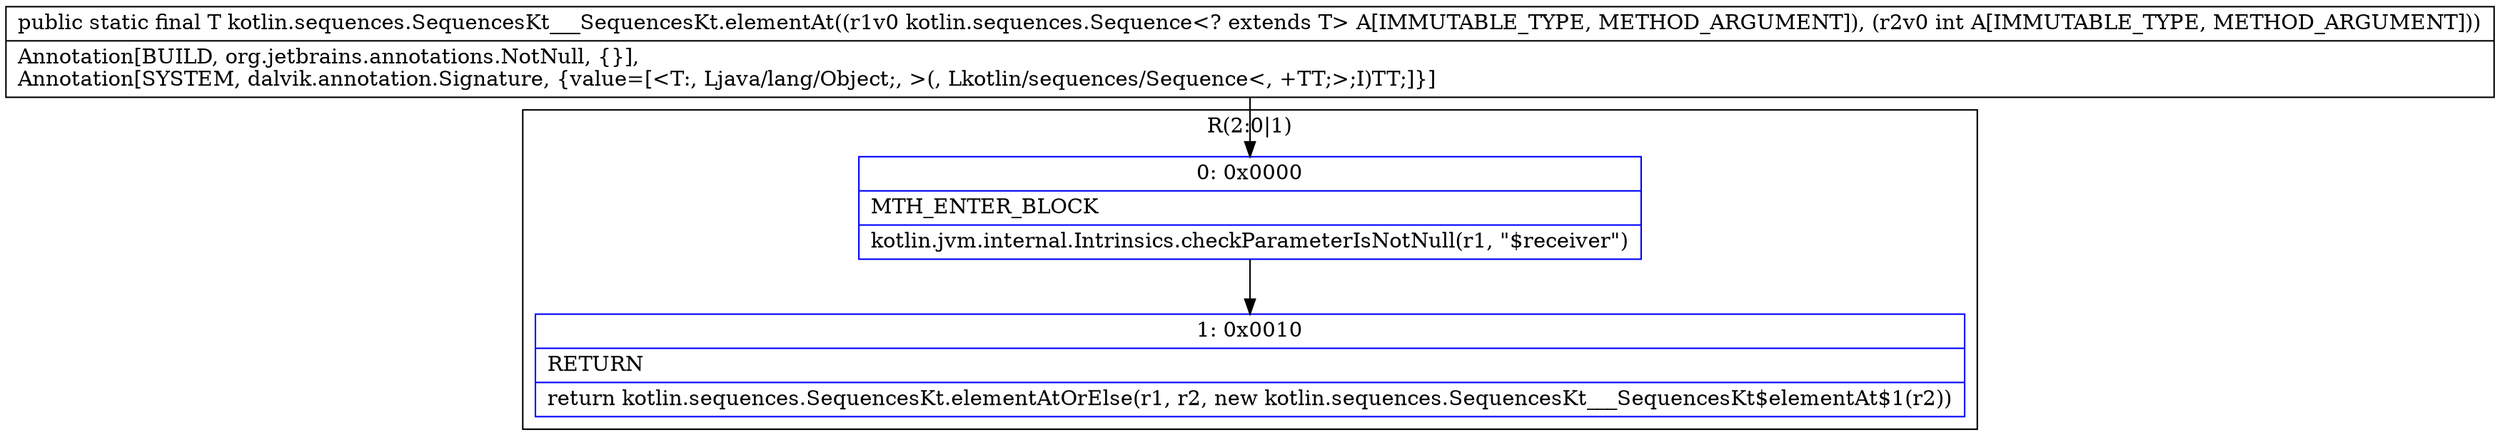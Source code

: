 digraph "CFG forkotlin.sequences.SequencesKt___SequencesKt.elementAt(Lkotlin\/sequences\/Sequence;I)Ljava\/lang\/Object;" {
subgraph cluster_Region_12598971 {
label = "R(2:0|1)";
node [shape=record,color=blue];
Node_0 [shape=record,label="{0\:\ 0x0000|MTH_ENTER_BLOCK\l|kotlin.jvm.internal.Intrinsics.checkParameterIsNotNull(r1, \"$receiver\")\l}"];
Node_1 [shape=record,label="{1\:\ 0x0010|RETURN\l|return kotlin.sequences.SequencesKt.elementAtOrElse(r1, r2, new kotlin.sequences.SequencesKt___SequencesKt$elementAt$1(r2))\l}"];
}
MethodNode[shape=record,label="{public static final T kotlin.sequences.SequencesKt___SequencesKt.elementAt((r1v0 kotlin.sequences.Sequence\<? extends T\> A[IMMUTABLE_TYPE, METHOD_ARGUMENT]), (r2v0 int A[IMMUTABLE_TYPE, METHOD_ARGUMENT]))  | Annotation[BUILD, org.jetbrains.annotations.NotNull, \{\}], \lAnnotation[SYSTEM, dalvik.annotation.Signature, \{value=[\<T:, Ljava\/lang\/Object;, \>(, Lkotlin\/sequences\/Sequence\<, +TT;\>;I)TT;]\}]\l}"];
MethodNode -> Node_0;
Node_0 -> Node_1;
}

